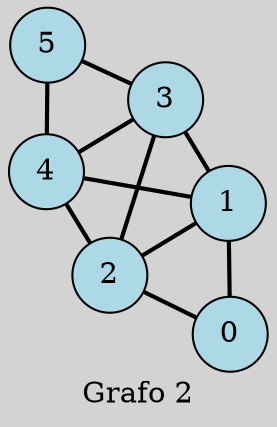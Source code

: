 graph G {
  node [shape=circle, style=filled, fillcolor=lightblue];
  edge [color=black, penwidth=2];
  label="Grafo 2";
  rankdir=TB;
  bgcolor=lightgrey;
  layout=fdp
  4[]
  0[]
  2[]
  1[]
  3[]
  0 -- 1
  1 -- 2
  1 -- 3
  2 -- 4
  4 -- 3
  2 -- 0 
  4 -- 5
  3 -- 5
  3 -- 2
  4 -- 1
}